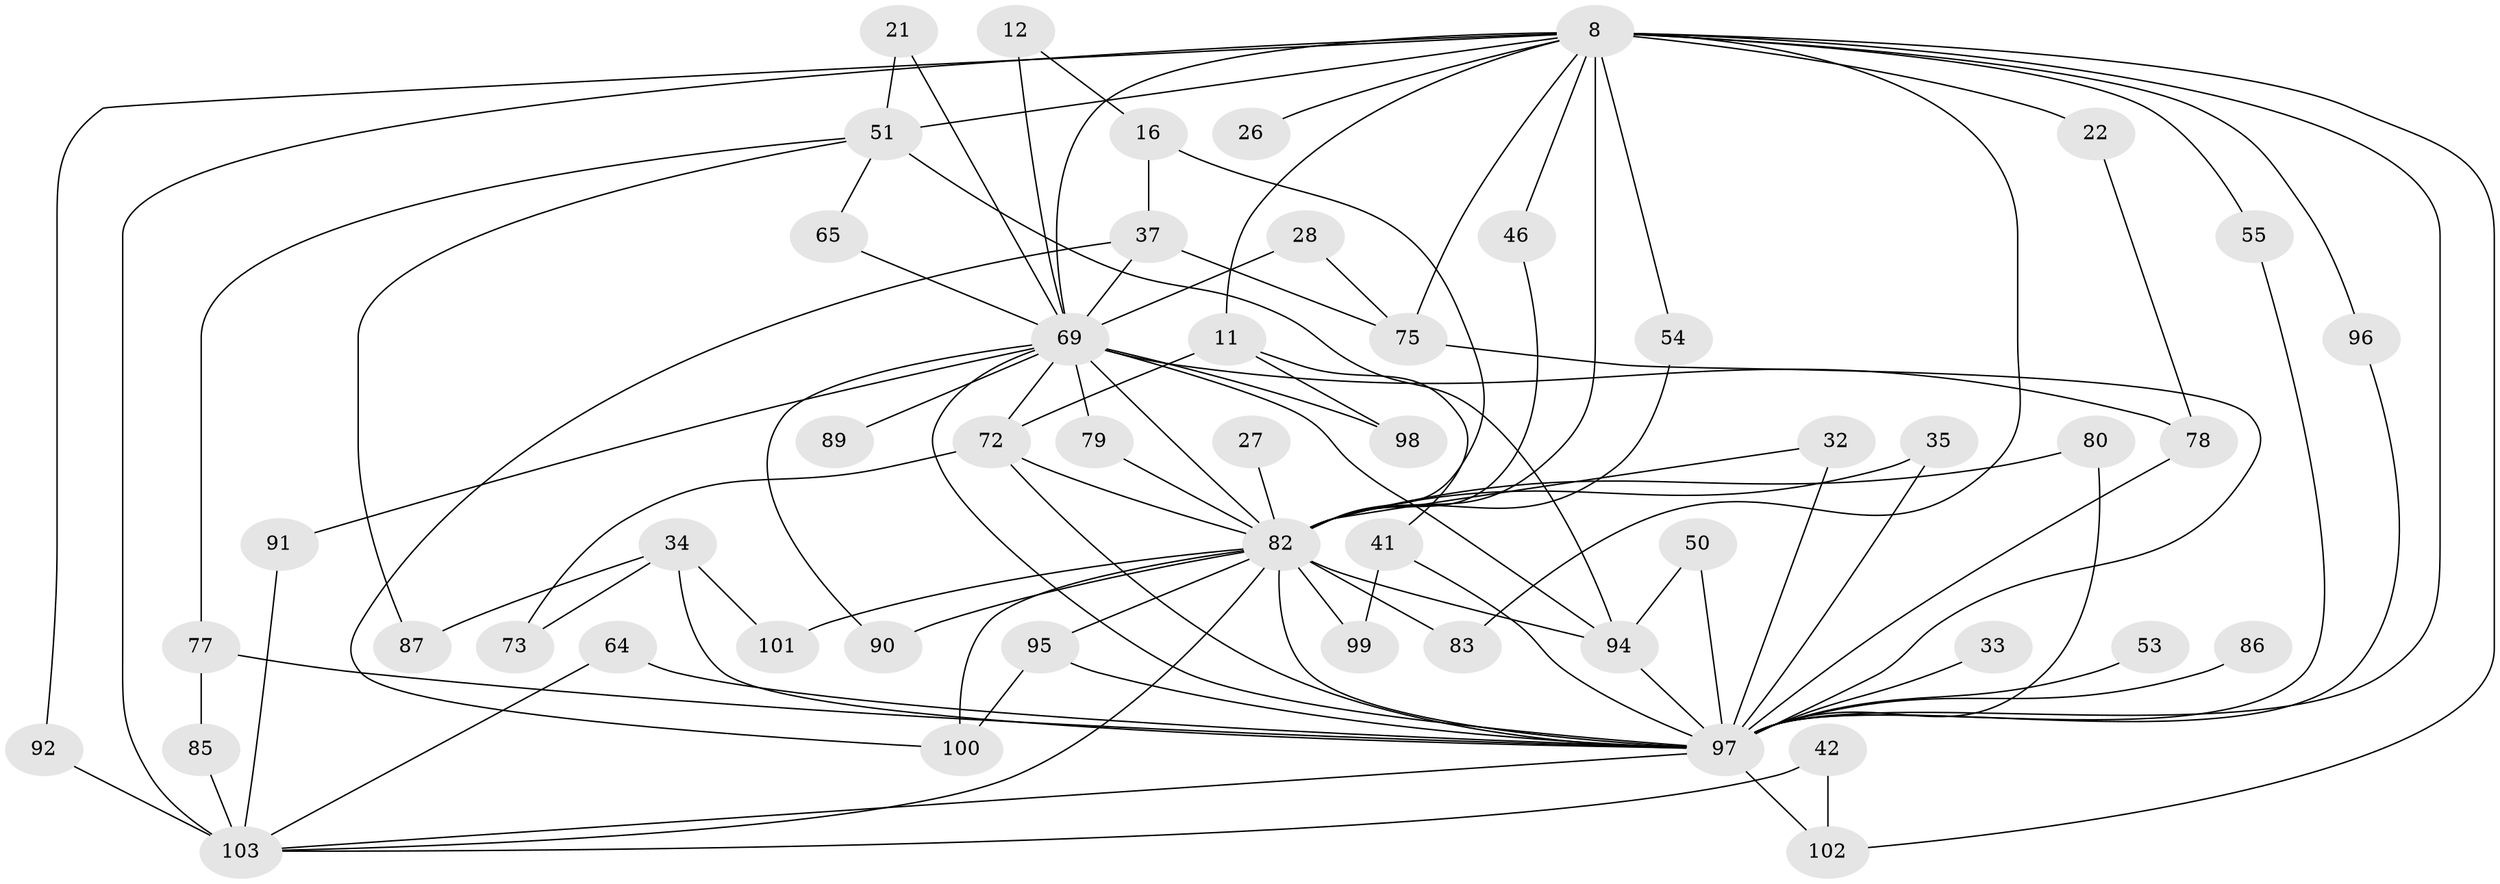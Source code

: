 // original degree distribution, {24: 0.009708737864077669, 16: 0.02912621359223301, 15: 0.009708737864077669, 19: 0.009708737864077669, 23: 0.019417475728155338, 25: 0.019417475728155338, 5: 0.02912621359223301, 3: 0.21359223300970873, 4: 0.06796116504854369, 10: 0.009708737864077669, 6: 0.019417475728155338, 2: 0.5436893203883495, 9: 0.009708737864077669, 8: 0.009708737864077669}
// Generated by graph-tools (version 1.1) at 2025/49/03/04/25 21:49:48]
// undirected, 51 vertices, 97 edges
graph export_dot {
graph [start="1"]
  node [color=gray90,style=filled];
  8 [super="+6+4"];
  11;
  12;
  16;
  21;
  22;
  26;
  27;
  28;
  32;
  33;
  34 [super="+17"];
  35;
  37 [super="+18"];
  41;
  42;
  46;
  50;
  51 [super="+39"];
  53;
  54;
  55;
  64;
  65;
  69 [super="+10+60"];
  72 [super="+47+66"];
  73;
  75 [super="+25+62+38"];
  77 [super="+49"];
  78 [super="+67"];
  79;
  80;
  82 [super="+31+7"];
  83;
  85;
  86;
  87;
  89;
  90;
  91;
  92 [super="+56+43"];
  94 [super="+88+84"];
  95 [super="+93"];
  96;
  97 [super="+81+76+52"];
  98;
  99 [super="+58"];
  100 [super="+44+59+45"];
  101;
  102 [super="+63"];
  103 [super="+68+24"];
  8 -- 26 [weight=2];
  8 -- 69 [weight=10];
  8 -- 96;
  8 -- 102 [weight=2];
  8 -- 46;
  8 -- 92;
  8 -- 11 [weight=2];
  8 -- 83;
  8 -- 22 [weight=2];
  8 -- 54;
  8 -- 55;
  8 -- 103 [weight=2];
  8 -- 97 [weight=11];
  8 -- 75 [weight=3];
  8 -- 82 [weight=9];
  8 -- 51 [weight=3];
  11 -- 41;
  11 -- 98;
  11 -- 72;
  12 -- 16;
  12 -- 69 [weight=2];
  16 -- 37;
  16 -- 82;
  21 -- 51;
  21 -- 69;
  22 -- 78;
  27 -- 82;
  28 -- 75;
  28 -- 69;
  32 -- 97;
  32 -- 82;
  33 -- 97;
  34 -- 73;
  34 -- 101;
  34 -- 87;
  34 -- 97 [weight=3];
  35 -- 97;
  35 -- 82;
  37 -- 100;
  37 -- 75;
  37 -- 69 [weight=2];
  41 -- 99;
  41 -- 97;
  42 -- 102;
  42 -- 103;
  46 -- 82;
  50 -- 97;
  50 -- 94;
  51 -- 94 [weight=2];
  51 -- 65;
  51 -- 87;
  51 -- 77;
  53 -- 97;
  54 -- 82;
  55 -- 97;
  64 -- 103;
  64 -- 97;
  65 -- 69;
  69 -- 72;
  69 -- 78;
  69 -- 79;
  69 -- 82 [weight=4];
  69 -- 89 [weight=2];
  69 -- 90;
  69 -- 91;
  69 -- 94 [weight=2];
  69 -- 97 [weight=5];
  69 -- 98;
  72 -- 73;
  72 -- 97;
  72 -- 82 [weight=2];
  75 -- 97;
  77 -- 85;
  77 -- 97 [weight=2];
  78 -- 97;
  79 -- 82;
  80 -- 97;
  80 -- 82;
  82 -- 100 [weight=5];
  82 -- 83;
  82 -- 90;
  82 -- 94 [weight=4];
  82 -- 95 [weight=2];
  82 -- 97 [weight=5];
  82 -- 99 [weight=2];
  82 -- 101;
  82 -- 103 [weight=3];
  85 -- 103;
  86 -- 97 [weight=2];
  91 -- 103;
  92 -- 103 [weight=4];
  94 -- 97;
  95 -- 97 [weight=2];
  95 -- 100;
  96 -- 97;
  97 -- 102 [weight=2];
  97 -- 103;
}
